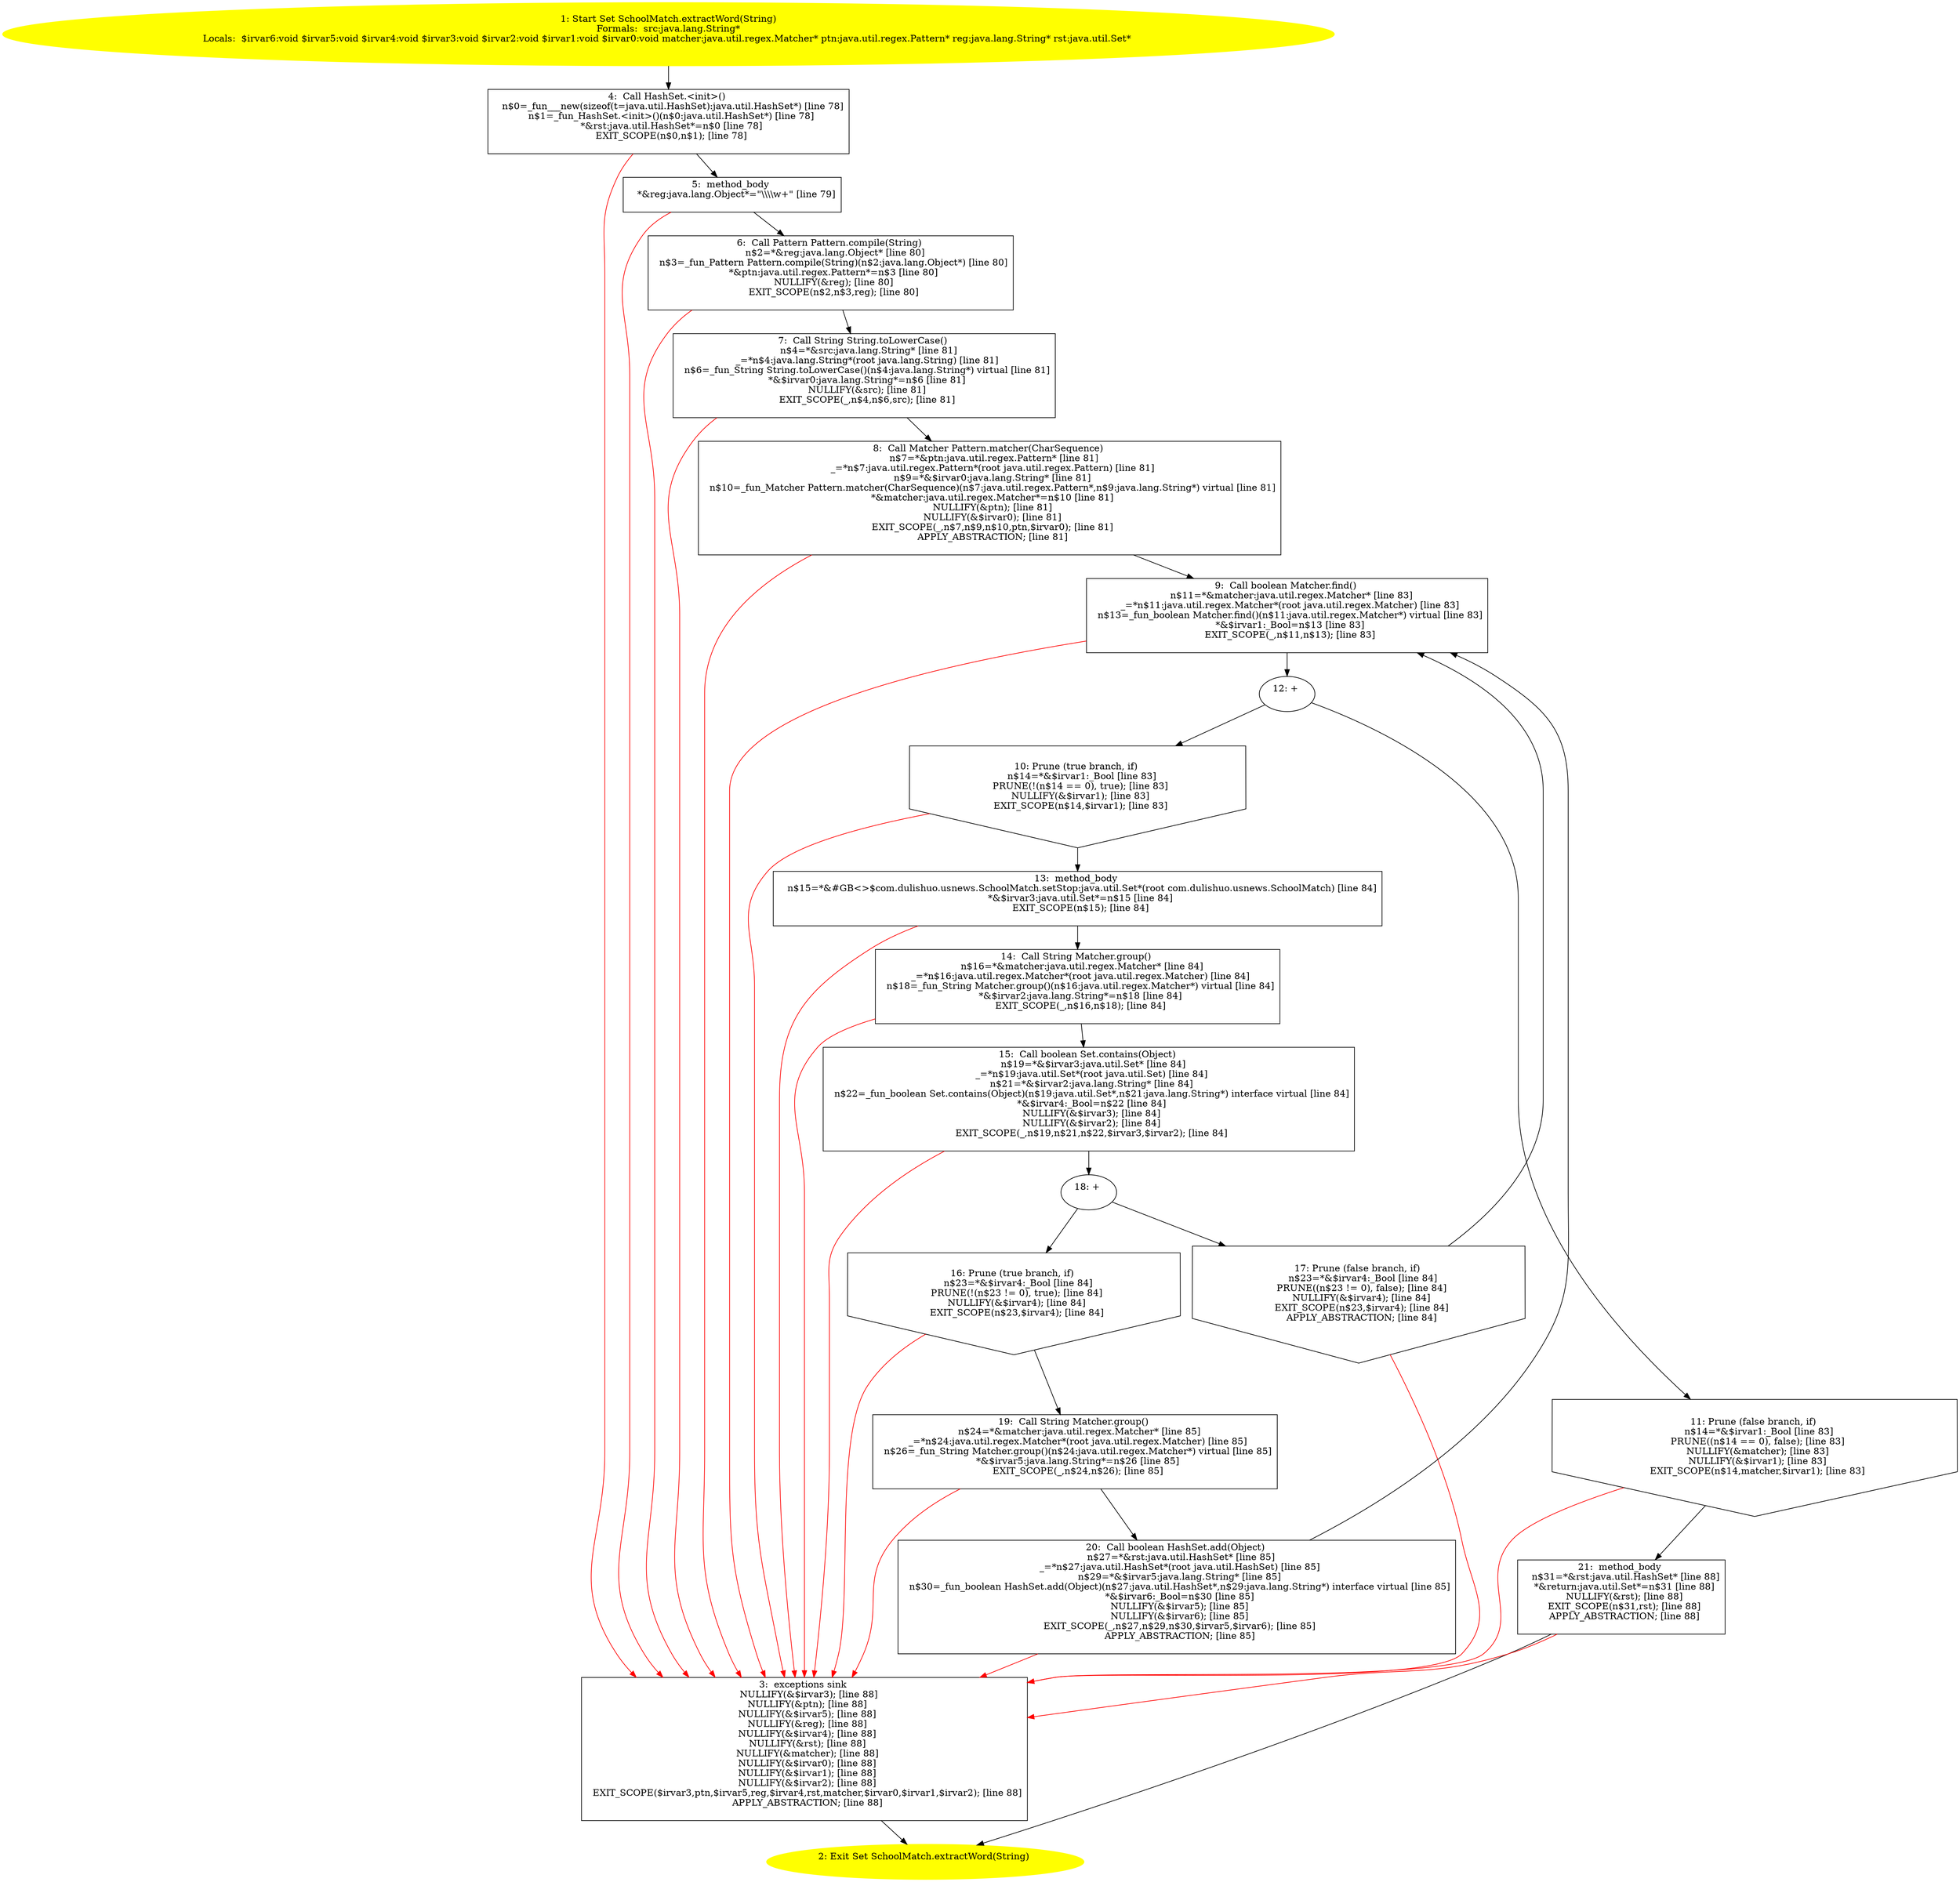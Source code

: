 /* @generated */
digraph cfg {
"com.dulishuo.usnews.SchoolMatch.extractWord(java.lang.String):java.util.Set.6d7619a7f7ea19b8712c9bb780854242_1" [label="1: Start Set SchoolMatch.extractWord(String)\nFormals:  src:java.lang.String*\nLocals:  $irvar6:void $irvar5:void $irvar4:void $irvar3:void $irvar2:void $irvar1:void $irvar0:void matcher:java.util.regex.Matcher* ptn:java.util.regex.Pattern* reg:java.lang.String* rst:java.util.Set* \n  " color=yellow style=filled]
	

	 "com.dulishuo.usnews.SchoolMatch.extractWord(java.lang.String):java.util.Set.6d7619a7f7ea19b8712c9bb780854242_1" -> "com.dulishuo.usnews.SchoolMatch.extractWord(java.lang.String):java.util.Set.6d7619a7f7ea19b8712c9bb780854242_4" ;
"com.dulishuo.usnews.SchoolMatch.extractWord(java.lang.String):java.util.Set.6d7619a7f7ea19b8712c9bb780854242_2" [label="2: Exit Set SchoolMatch.extractWord(String) \n  " color=yellow style=filled]
	

"com.dulishuo.usnews.SchoolMatch.extractWord(java.lang.String):java.util.Set.6d7619a7f7ea19b8712c9bb780854242_3" [label="3:  exceptions sink \n   NULLIFY(&$irvar3); [line 88]\n  NULLIFY(&ptn); [line 88]\n  NULLIFY(&$irvar5); [line 88]\n  NULLIFY(&reg); [line 88]\n  NULLIFY(&$irvar4); [line 88]\n  NULLIFY(&rst); [line 88]\n  NULLIFY(&matcher); [line 88]\n  NULLIFY(&$irvar0); [line 88]\n  NULLIFY(&$irvar1); [line 88]\n  NULLIFY(&$irvar2); [line 88]\n  EXIT_SCOPE($irvar3,ptn,$irvar5,reg,$irvar4,rst,matcher,$irvar0,$irvar1,$irvar2); [line 88]\n  APPLY_ABSTRACTION; [line 88]\n " shape="box"]
	

	 "com.dulishuo.usnews.SchoolMatch.extractWord(java.lang.String):java.util.Set.6d7619a7f7ea19b8712c9bb780854242_3" -> "com.dulishuo.usnews.SchoolMatch.extractWord(java.lang.String):java.util.Set.6d7619a7f7ea19b8712c9bb780854242_2" ;
"com.dulishuo.usnews.SchoolMatch.extractWord(java.lang.String):java.util.Set.6d7619a7f7ea19b8712c9bb780854242_4" [label="4:  Call HashSet.<init>() \n   n$0=_fun___new(sizeof(t=java.util.HashSet):java.util.HashSet*) [line 78]\n  n$1=_fun_HashSet.<init>()(n$0:java.util.HashSet*) [line 78]\n  *&rst:java.util.HashSet*=n$0 [line 78]\n  EXIT_SCOPE(n$0,n$1); [line 78]\n " shape="box"]
	

	 "com.dulishuo.usnews.SchoolMatch.extractWord(java.lang.String):java.util.Set.6d7619a7f7ea19b8712c9bb780854242_4" -> "com.dulishuo.usnews.SchoolMatch.extractWord(java.lang.String):java.util.Set.6d7619a7f7ea19b8712c9bb780854242_5" ;
	 "com.dulishuo.usnews.SchoolMatch.extractWord(java.lang.String):java.util.Set.6d7619a7f7ea19b8712c9bb780854242_4" -> "com.dulishuo.usnews.SchoolMatch.extractWord(java.lang.String):java.util.Set.6d7619a7f7ea19b8712c9bb780854242_3" [color="red" ];
"com.dulishuo.usnews.SchoolMatch.extractWord(java.lang.String):java.util.Set.6d7619a7f7ea19b8712c9bb780854242_5" [label="5:  method_body \n   *&reg:java.lang.Object*=\"\\\\\\\\w+\" [line 79]\n " shape="box"]
	

	 "com.dulishuo.usnews.SchoolMatch.extractWord(java.lang.String):java.util.Set.6d7619a7f7ea19b8712c9bb780854242_5" -> "com.dulishuo.usnews.SchoolMatch.extractWord(java.lang.String):java.util.Set.6d7619a7f7ea19b8712c9bb780854242_6" ;
	 "com.dulishuo.usnews.SchoolMatch.extractWord(java.lang.String):java.util.Set.6d7619a7f7ea19b8712c9bb780854242_5" -> "com.dulishuo.usnews.SchoolMatch.extractWord(java.lang.String):java.util.Set.6d7619a7f7ea19b8712c9bb780854242_3" [color="red" ];
"com.dulishuo.usnews.SchoolMatch.extractWord(java.lang.String):java.util.Set.6d7619a7f7ea19b8712c9bb780854242_6" [label="6:  Call Pattern Pattern.compile(String) \n   n$2=*&reg:java.lang.Object* [line 80]\n  n$3=_fun_Pattern Pattern.compile(String)(n$2:java.lang.Object*) [line 80]\n  *&ptn:java.util.regex.Pattern*=n$3 [line 80]\n  NULLIFY(&reg); [line 80]\n  EXIT_SCOPE(n$2,n$3,reg); [line 80]\n " shape="box"]
	

	 "com.dulishuo.usnews.SchoolMatch.extractWord(java.lang.String):java.util.Set.6d7619a7f7ea19b8712c9bb780854242_6" -> "com.dulishuo.usnews.SchoolMatch.extractWord(java.lang.String):java.util.Set.6d7619a7f7ea19b8712c9bb780854242_7" ;
	 "com.dulishuo.usnews.SchoolMatch.extractWord(java.lang.String):java.util.Set.6d7619a7f7ea19b8712c9bb780854242_6" -> "com.dulishuo.usnews.SchoolMatch.extractWord(java.lang.String):java.util.Set.6d7619a7f7ea19b8712c9bb780854242_3" [color="red" ];
"com.dulishuo.usnews.SchoolMatch.extractWord(java.lang.String):java.util.Set.6d7619a7f7ea19b8712c9bb780854242_7" [label="7:  Call String String.toLowerCase() \n   n$4=*&src:java.lang.String* [line 81]\n  _=*n$4:java.lang.String*(root java.lang.String) [line 81]\n  n$6=_fun_String String.toLowerCase()(n$4:java.lang.String*) virtual [line 81]\n  *&$irvar0:java.lang.String*=n$6 [line 81]\n  NULLIFY(&src); [line 81]\n  EXIT_SCOPE(_,n$4,n$6,src); [line 81]\n " shape="box"]
	

	 "com.dulishuo.usnews.SchoolMatch.extractWord(java.lang.String):java.util.Set.6d7619a7f7ea19b8712c9bb780854242_7" -> "com.dulishuo.usnews.SchoolMatch.extractWord(java.lang.String):java.util.Set.6d7619a7f7ea19b8712c9bb780854242_8" ;
	 "com.dulishuo.usnews.SchoolMatch.extractWord(java.lang.String):java.util.Set.6d7619a7f7ea19b8712c9bb780854242_7" -> "com.dulishuo.usnews.SchoolMatch.extractWord(java.lang.String):java.util.Set.6d7619a7f7ea19b8712c9bb780854242_3" [color="red" ];
"com.dulishuo.usnews.SchoolMatch.extractWord(java.lang.String):java.util.Set.6d7619a7f7ea19b8712c9bb780854242_8" [label="8:  Call Matcher Pattern.matcher(CharSequence) \n   n$7=*&ptn:java.util.regex.Pattern* [line 81]\n  _=*n$7:java.util.regex.Pattern*(root java.util.regex.Pattern) [line 81]\n  n$9=*&$irvar0:java.lang.String* [line 81]\n  n$10=_fun_Matcher Pattern.matcher(CharSequence)(n$7:java.util.regex.Pattern*,n$9:java.lang.String*) virtual [line 81]\n  *&matcher:java.util.regex.Matcher*=n$10 [line 81]\n  NULLIFY(&ptn); [line 81]\n  NULLIFY(&$irvar0); [line 81]\n  EXIT_SCOPE(_,n$7,n$9,n$10,ptn,$irvar0); [line 81]\n  APPLY_ABSTRACTION; [line 81]\n " shape="box"]
	

	 "com.dulishuo.usnews.SchoolMatch.extractWord(java.lang.String):java.util.Set.6d7619a7f7ea19b8712c9bb780854242_8" -> "com.dulishuo.usnews.SchoolMatch.extractWord(java.lang.String):java.util.Set.6d7619a7f7ea19b8712c9bb780854242_9" ;
	 "com.dulishuo.usnews.SchoolMatch.extractWord(java.lang.String):java.util.Set.6d7619a7f7ea19b8712c9bb780854242_8" -> "com.dulishuo.usnews.SchoolMatch.extractWord(java.lang.String):java.util.Set.6d7619a7f7ea19b8712c9bb780854242_3" [color="red" ];
"com.dulishuo.usnews.SchoolMatch.extractWord(java.lang.String):java.util.Set.6d7619a7f7ea19b8712c9bb780854242_9" [label="9:  Call boolean Matcher.find() \n   n$11=*&matcher:java.util.regex.Matcher* [line 83]\n  _=*n$11:java.util.regex.Matcher*(root java.util.regex.Matcher) [line 83]\n  n$13=_fun_boolean Matcher.find()(n$11:java.util.regex.Matcher*) virtual [line 83]\n  *&$irvar1:_Bool=n$13 [line 83]\n  EXIT_SCOPE(_,n$11,n$13); [line 83]\n " shape="box"]
	

	 "com.dulishuo.usnews.SchoolMatch.extractWord(java.lang.String):java.util.Set.6d7619a7f7ea19b8712c9bb780854242_9" -> "com.dulishuo.usnews.SchoolMatch.extractWord(java.lang.String):java.util.Set.6d7619a7f7ea19b8712c9bb780854242_12" ;
	 "com.dulishuo.usnews.SchoolMatch.extractWord(java.lang.String):java.util.Set.6d7619a7f7ea19b8712c9bb780854242_9" -> "com.dulishuo.usnews.SchoolMatch.extractWord(java.lang.String):java.util.Set.6d7619a7f7ea19b8712c9bb780854242_3" [color="red" ];
"com.dulishuo.usnews.SchoolMatch.extractWord(java.lang.String):java.util.Set.6d7619a7f7ea19b8712c9bb780854242_10" [label="10: Prune (true branch, if) \n   n$14=*&$irvar1:_Bool [line 83]\n  PRUNE(!(n$14 == 0), true); [line 83]\n  NULLIFY(&$irvar1); [line 83]\n  EXIT_SCOPE(n$14,$irvar1); [line 83]\n " shape="invhouse"]
	

	 "com.dulishuo.usnews.SchoolMatch.extractWord(java.lang.String):java.util.Set.6d7619a7f7ea19b8712c9bb780854242_10" -> "com.dulishuo.usnews.SchoolMatch.extractWord(java.lang.String):java.util.Set.6d7619a7f7ea19b8712c9bb780854242_13" ;
	 "com.dulishuo.usnews.SchoolMatch.extractWord(java.lang.String):java.util.Set.6d7619a7f7ea19b8712c9bb780854242_10" -> "com.dulishuo.usnews.SchoolMatch.extractWord(java.lang.String):java.util.Set.6d7619a7f7ea19b8712c9bb780854242_3" [color="red" ];
"com.dulishuo.usnews.SchoolMatch.extractWord(java.lang.String):java.util.Set.6d7619a7f7ea19b8712c9bb780854242_11" [label="11: Prune (false branch, if) \n   n$14=*&$irvar1:_Bool [line 83]\n  PRUNE((n$14 == 0), false); [line 83]\n  NULLIFY(&matcher); [line 83]\n  NULLIFY(&$irvar1); [line 83]\n  EXIT_SCOPE(n$14,matcher,$irvar1); [line 83]\n " shape="invhouse"]
	

	 "com.dulishuo.usnews.SchoolMatch.extractWord(java.lang.String):java.util.Set.6d7619a7f7ea19b8712c9bb780854242_11" -> "com.dulishuo.usnews.SchoolMatch.extractWord(java.lang.String):java.util.Set.6d7619a7f7ea19b8712c9bb780854242_21" ;
	 "com.dulishuo.usnews.SchoolMatch.extractWord(java.lang.String):java.util.Set.6d7619a7f7ea19b8712c9bb780854242_11" -> "com.dulishuo.usnews.SchoolMatch.extractWord(java.lang.String):java.util.Set.6d7619a7f7ea19b8712c9bb780854242_3" [color="red" ];
"com.dulishuo.usnews.SchoolMatch.extractWord(java.lang.String):java.util.Set.6d7619a7f7ea19b8712c9bb780854242_12" [label="12: + \n  " ]
	

	 "com.dulishuo.usnews.SchoolMatch.extractWord(java.lang.String):java.util.Set.6d7619a7f7ea19b8712c9bb780854242_12" -> "com.dulishuo.usnews.SchoolMatch.extractWord(java.lang.String):java.util.Set.6d7619a7f7ea19b8712c9bb780854242_10" ;
	 "com.dulishuo.usnews.SchoolMatch.extractWord(java.lang.String):java.util.Set.6d7619a7f7ea19b8712c9bb780854242_12" -> "com.dulishuo.usnews.SchoolMatch.extractWord(java.lang.String):java.util.Set.6d7619a7f7ea19b8712c9bb780854242_11" ;
"com.dulishuo.usnews.SchoolMatch.extractWord(java.lang.String):java.util.Set.6d7619a7f7ea19b8712c9bb780854242_13" [label="13:  method_body \n   n$15=*&#GB<>$com.dulishuo.usnews.SchoolMatch.setStop:java.util.Set*(root com.dulishuo.usnews.SchoolMatch) [line 84]\n  *&$irvar3:java.util.Set*=n$15 [line 84]\n  EXIT_SCOPE(n$15); [line 84]\n " shape="box"]
	

	 "com.dulishuo.usnews.SchoolMatch.extractWord(java.lang.String):java.util.Set.6d7619a7f7ea19b8712c9bb780854242_13" -> "com.dulishuo.usnews.SchoolMatch.extractWord(java.lang.String):java.util.Set.6d7619a7f7ea19b8712c9bb780854242_14" ;
	 "com.dulishuo.usnews.SchoolMatch.extractWord(java.lang.String):java.util.Set.6d7619a7f7ea19b8712c9bb780854242_13" -> "com.dulishuo.usnews.SchoolMatch.extractWord(java.lang.String):java.util.Set.6d7619a7f7ea19b8712c9bb780854242_3" [color="red" ];
"com.dulishuo.usnews.SchoolMatch.extractWord(java.lang.String):java.util.Set.6d7619a7f7ea19b8712c9bb780854242_14" [label="14:  Call String Matcher.group() \n   n$16=*&matcher:java.util.regex.Matcher* [line 84]\n  _=*n$16:java.util.regex.Matcher*(root java.util.regex.Matcher) [line 84]\n  n$18=_fun_String Matcher.group()(n$16:java.util.regex.Matcher*) virtual [line 84]\n  *&$irvar2:java.lang.String*=n$18 [line 84]\n  EXIT_SCOPE(_,n$16,n$18); [line 84]\n " shape="box"]
	

	 "com.dulishuo.usnews.SchoolMatch.extractWord(java.lang.String):java.util.Set.6d7619a7f7ea19b8712c9bb780854242_14" -> "com.dulishuo.usnews.SchoolMatch.extractWord(java.lang.String):java.util.Set.6d7619a7f7ea19b8712c9bb780854242_15" ;
	 "com.dulishuo.usnews.SchoolMatch.extractWord(java.lang.String):java.util.Set.6d7619a7f7ea19b8712c9bb780854242_14" -> "com.dulishuo.usnews.SchoolMatch.extractWord(java.lang.String):java.util.Set.6d7619a7f7ea19b8712c9bb780854242_3" [color="red" ];
"com.dulishuo.usnews.SchoolMatch.extractWord(java.lang.String):java.util.Set.6d7619a7f7ea19b8712c9bb780854242_15" [label="15:  Call boolean Set.contains(Object) \n   n$19=*&$irvar3:java.util.Set* [line 84]\n  _=*n$19:java.util.Set*(root java.util.Set) [line 84]\n  n$21=*&$irvar2:java.lang.String* [line 84]\n  n$22=_fun_boolean Set.contains(Object)(n$19:java.util.Set*,n$21:java.lang.String*) interface virtual [line 84]\n  *&$irvar4:_Bool=n$22 [line 84]\n  NULLIFY(&$irvar3); [line 84]\n  NULLIFY(&$irvar2); [line 84]\n  EXIT_SCOPE(_,n$19,n$21,n$22,$irvar3,$irvar2); [line 84]\n " shape="box"]
	

	 "com.dulishuo.usnews.SchoolMatch.extractWord(java.lang.String):java.util.Set.6d7619a7f7ea19b8712c9bb780854242_15" -> "com.dulishuo.usnews.SchoolMatch.extractWord(java.lang.String):java.util.Set.6d7619a7f7ea19b8712c9bb780854242_18" ;
	 "com.dulishuo.usnews.SchoolMatch.extractWord(java.lang.String):java.util.Set.6d7619a7f7ea19b8712c9bb780854242_15" -> "com.dulishuo.usnews.SchoolMatch.extractWord(java.lang.String):java.util.Set.6d7619a7f7ea19b8712c9bb780854242_3" [color="red" ];
"com.dulishuo.usnews.SchoolMatch.extractWord(java.lang.String):java.util.Set.6d7619a7f7ea19b8712c9bb780854242_16" [label="16: Prune (true branch, if) \n   n$23=*&$irvar4:_Bool [line 84]\n  PRUNE(!(n$23 != 0), true); [line 84]\n  NULLIFY(&$irvar4); [line 84]\n  EXIT_SCOPE(n$23,$irvar4); [line 84]\n " shape="invhouse"]
	

	 "com.dulishuo.usnews.SchoolMatch.extractWord(java.lang.String):java.util.Set.6d7619a7f7ea19b8712c9bb780854242_16" -> "com.dulishuo.usnews.SchoolMatch.extractWord(java.lang.String):java.util.Set.6d7619a7f7ea19b8712c9bb780854242_19" ;
	 "com.dulishuo.usnews.SchoolMatch.extractWord(java.lang.String):java.util.Set.6d7619a7f7ea19b8712c9bb780854242_16" -> "com.dulishuo.usnews.SchoolMatch.extractWord(java.lang.String):java.util.Set.6d7619a7f7ea19b8712c9bb780854242_3" [color="red" ];
"com.dulishuo.usnews.SchoolMatch.extractWord(java.lang.String):java.util.Set.6d7619a7f7ea19b8712c9bb780854242_17" [label="17: Prune (false branch, if) \n   n$23=*&$irvar4:_Bool [line 84]\n  PRUNE((n$23 != 0), false); [line 84]\n  NULLIFY(&$irvar4); [line 84]\n  EXIT_SCOPE(n$23,$irvar4); [line 84]\n  APPLY_ABSTRACTION; [line 84]\n " shape="invhouse"]
	

	 "com.dulishuo.usnews.SchoolMatch.extractWord(java.lang.String):java.util.Set.6d7619a7f7ea19b8712c9bb780854242_17" -> "com.dulishuo.usnews.SchoolMatch.extractWord(java.lang.String):java.util.Set.6d7619a7f7ea19b8712c9bb780854242_9" ;
	 "com.dulishuo.usnews.SchoolMatch.extractWord(java.lang.String):java.util.Set.6d7619a7f7ea19b8712c9bb780854242_17" -> "com.dulishuo.usnews.SchoolMatch.extractWord(java.lang.String):java.util.Set.6d7619a7f7ea19b8712c9bb780854242_3" [color="red" ];
"com.dulishuo.usnews.SchoolMatch.extractWord(java.lang.String):java.util.Set.6d7619a7f7ea19b8712c9bb780854242_18" [label="18: + \n  " ]
	

	 "com.dulishuo.usnews.SchoolMatch.extractWord(java.lang.String):java.util.Set.6d7619a7f7ea19b8712c9bb780854242_18" -> "com.dulishuo.usnews.SchoolMatch.extractWord(java.lang.String):java.util.Set.6d7619a7f7ea19b8712c9bb780854242_16" ;
	 "com.dulishuo.usnews.SchoolMatch.extractWord(java.lang.String):java.util.Set.6d7619a7f7ea19b8712c9bb780854242_18" -> "com.dulishuo.usnews.SchoolMatch.extractWord(java.lang.String):java.util.Set.6d7619a7f7ea19b8712c9bb780854242_17" ;
"com.dulishuo.usnews.SchoolMatch.extractWord(java.lang.String):java.util.Set.6d7619a7f7ea19b8712c9bb780854242_19" [label="19:  Call String Matcher.group() \n   n$24=*&matcher:java.util.regex.Matcher* [line 85]\n  _=*n$24:java.util.regex.Matcher*(root java.util.regex.Matcher) [line 85]\n  n$26=_fun_String Matcher.group()(n$24:java.util.regex.Matcher*) virtual [line 85]\n  *&$irvar5:java.lang.String*=n$26 [line 85]\n  EXIT_SCOPE(_,n$24,n$26); [line 85]\n " shape="box"]
	

	 "com.dulishuo.usnews.SchoolMatch.extractWord(java.lang.String):java.util.Set.6d7619a7f7ea19b8712c9bb780854242_19" -> "com.dulishuo.usnews.SchoolMatch.extractWord(java.lang.String):java.util.Set.6d7619a7f7ea19b8712c9bb780854242_20" ;
	 "com.dulishuo.usnews.SchoolMatch.extractWord(java.lang.String):java.util.Set.6d7619a7f7ea19b8712c9bb780854242_19" -> "com.dulishuo.usnews.SchoolMatch.extractWord(java.lang.String):java.util.Set.6d7619a7f7ea19b8712c9bb780854242_3" [color="red" ];
"com.dulishuo.usnews.SchoolMatch.extractWord(java.lang.String):java.util.Set.6d7619a7f7ea19b8712c9bb780854242_20" [label="20:  Call boolean HashSet.add(Object) \n   n$27=*&rst:java.util.HashSet* [line 85]\n  _=*n$27:java.util.HashSet*(root java.util.HashSet) [line 85]\n  n$29=*&$irvar5:java.lang.String* [line 85]\n  n$30=_fun_boolean HashSet.add(Object)(n$27:java.util.HashSet*,n$29:java.lang.String*) interface virtual [line 85]\n  *&$irvar6:_Bool=n$30 [line 85]\n  NULLIFY(&$irvar5); [line 85]\n  NULLIFY(&$irvar6); [line 85]\n  EXIT_SCOPE(_,n$27,n$29,n$30,$irvar5,$irvar6); [line 85]\n  APPLY_ABSTRACTION; [line 85]\n " shape="box"]
	

	 "com.dulishuo.usnews.SchoolMatch.extractWord(java.lang.String):java.util.Set.6d7619a7f7ea19b8712c9bb780854242_20" -> "com.dulishuo.usnews.SchoolMatch.extractWord(java.lang.String):java.util.Set.6d7619a7f7ea19b8712c9bb780854242_9" ;
	 "com.dulishuo.usnews.SchoolMatch.extractWord(java.lang.String):java.util.Set.6d7619a7f7ea19b8712c9bb780854242_20" -> "com.dulishuo.usnews.SchoolMatch.extractWord(java.lang.String):java.util.Set.6d7619a7f7ea19b8712c9bb780854242_3" [color="red" ];
"com.dulishuo.usnews.SchoolMatch.extractWord(java.lang.String):java.util.Set.6d7619a7f7ea19b8712c9bb780854242_21" [label="21:  method_body \n   n$31=*&rst:java.util.HashSet* [line 88]\n  *&return:java.util.Set*=n$31 [line 88]\n  NULLIFY(&rst); [line 88]\n  EXIT_SCOPE(n$31,rst); [line 88]\n  APPLY_ABSTRACTION; [line 88]\n " shape="box"]
	

	 "com.dulishuo.usnews.SchoolMatch.extractWord(java.lang.String):java.util.Set.6d7619a7f7ea19b8712c9bb780854242_21" -> "com.dulishuo.usnews.SchoolMatch.extractWord(java.lang.String):java.util.Set.6d7619a7f7ea19b8712c9bb780854242_2" ;
	 "com.dulishuo.usnews.SchoolMatch.extractWord(java.lang.String):java.util.Set.6d7619a7f7ea19b8712c9bb780854242_21" -> "com.dulishuo.usnews.SchoolMatch.extractWord(java.lang.String):java.util.Set.6d7619a7f7ea19b8712c9bb780854242_3" [color="red" ];
}
